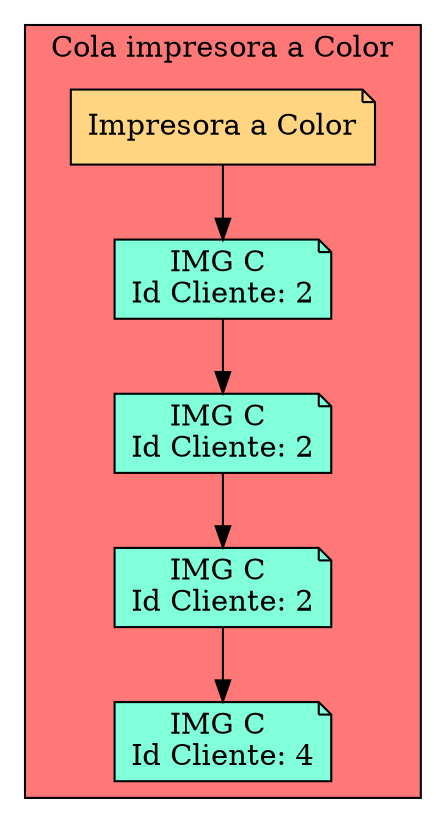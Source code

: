 digraph L {
node[shape=note fillcolor="#A181FF" style =filled]
subgraph cluster_p{
    label= " Cola impresora a Color "
 raiz[label = "Impresora a Color" fillcolor="#FFD581" ]    bgcolor = "#FF7878"
Nodo388357135[label="IMG C 
Id Cliente: 2",fillcolor="#81FFDA"]
Nodo957465255[label="IMG C 
Id Cliente: 2",fillcolor="#81FFDA"]
Nodo1254344205[label="IMG C 
Id Cliente: 2",fillcolor="#81FFDA"]
Nodo558216562[label="IMG C 
Id Cliente: 4",fillcolor="#81FFDA"]

raiz->Nodo388357135
Nodo388357135 -> Nodo957465255

Nodo957465255 -> Nodo1254344205

Nodo1254344205 -> Nodo558216562
}}